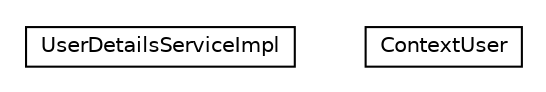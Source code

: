 #!/usr/local/bin/dot
#
# Class diagram 
# Generated by UMLGraph version 5.1 (http://www.umlgraph.org/)
#

digraph G {
	edge [fontname="Helvetica",fontsize=10,labelfontname="Helvetica",labelfontsize=10];
	node [fontname="Helvetica",fontsize=10,shape=plaintext];
	nodesep=0.25;
	ranksep=0.5;
	// com.nikolay.tictactoe.security.UserDetailsServiceImpl
	c213 [label=<<table title="com.nikolay.tictactoe.security.UserDetailsServiceImpl" border="0" cellborder="1" cellspacing="0" cellpadding="2" port="p" href="./UserDetailsServiceImpl.html">
		<tr><td><table border="0" cellspacing="0" cellpadding="1">
<tr><td align="center" balign="center"> UserDetailsServiceImpl </td></tr>
		</table></td></tr>
		</table>>, fontname="Helvetica", fontcolor="black", fontsize=10.0];
	// com.nikolay.tictactoe.security.ContextUser
	c214 [label=<<table title="com.nikolay.tictactoe.security.ContextUser" border="0" cellborder="1" cellspacing="0" cellpadding="2" port="p" href="./ContextUser.html">
		<tr><td><table border="0" cellspacing="0" cellpadding="1">
<tr><td align="center" balign="center"> ContextUser </td></tr>
		</table></td></tr>
		</table>>, fontname="Helvetica", fontcolor="black", fontsize=10.0];
}

